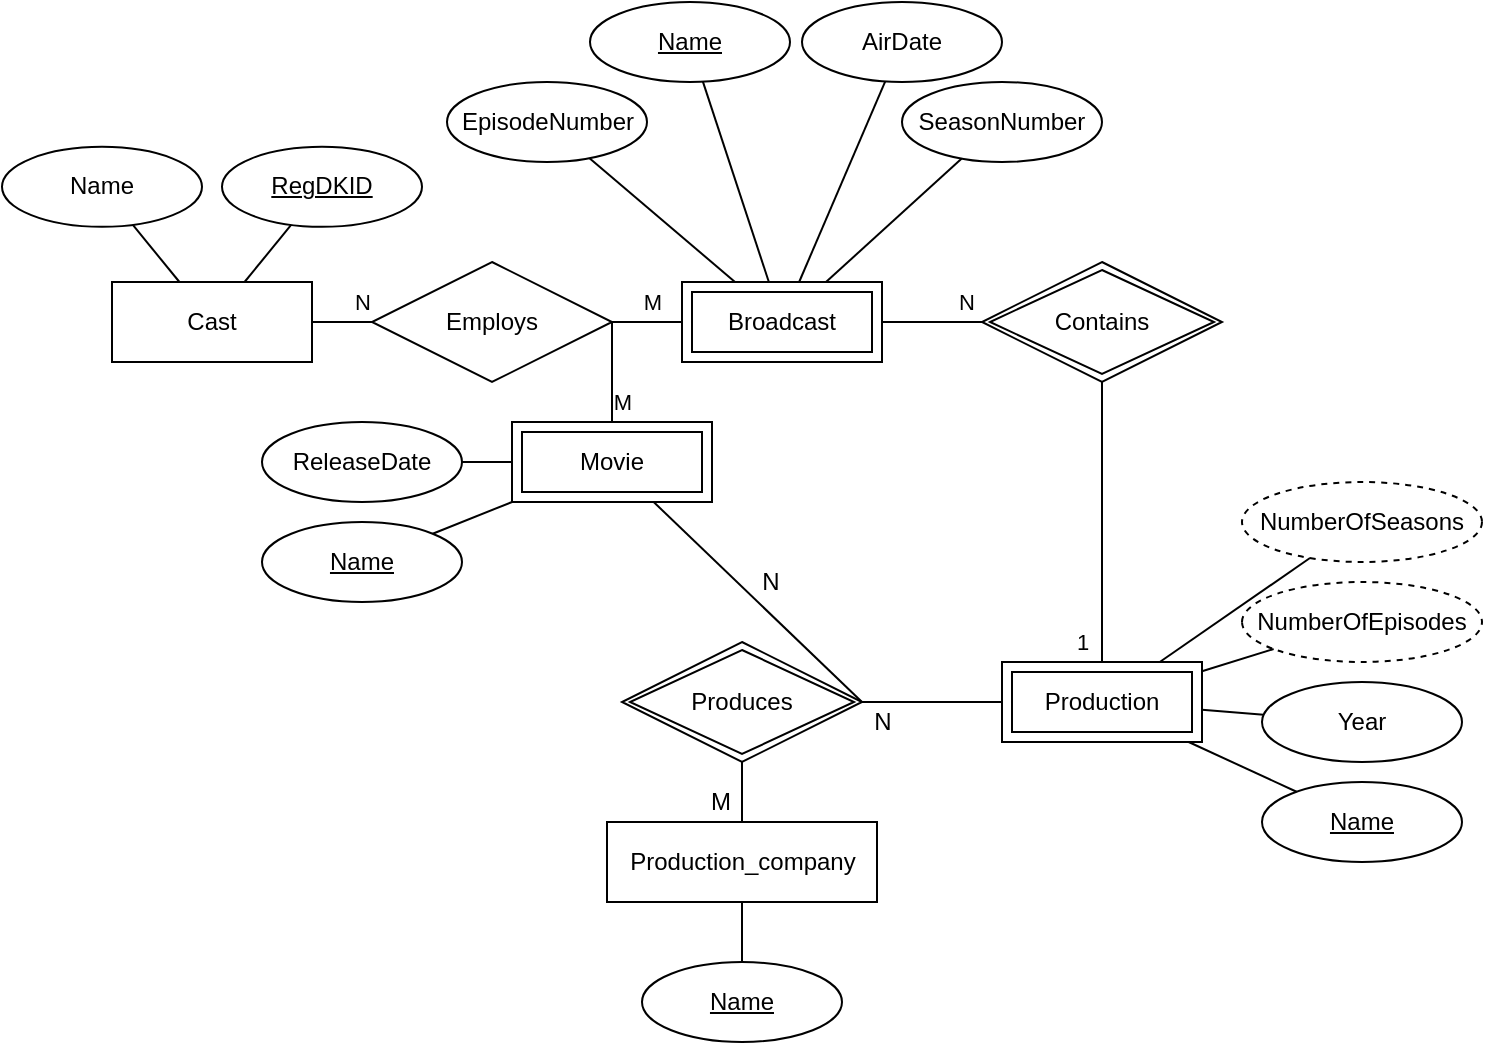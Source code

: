 <mxfile version="13.0.1" type="device"><diagram id="94S5O02CT6i9ytsMaZtP" name="Page-1"><mxGraphModel dx="1185" dy="685" grid="1" gridSize="10" guides="1" tooltips="1" connect="1" arrows="1" fold="1" page="1" pageScale="1" pageWidth="827" pageHeight="1169" background="none" math="0" shadow="0"><root><mxCell id="0"/><mxCell id="1" parent="0"/><mxCell id="K8gennD1SYYfGhOiDIG0-8" style="edgeStyle=orthogonalEdgeStyle;rounded=0;orthogonalLoop=1;jettySize=auto;html=1;endArrow=none;endFill=0;" edge="1" parent="1" source="K8gennD1SYYfGhOiDIG0-96" target="K8gennD1SYYfGhOiDIG0-7"><mxGeometry relative="1" as="geometry"><mxPoint x="620" y="340" as="sourcePoint"/></mxGeometry></mxCell><mxCell id="K8gennD1SYYfGhOiDIG0-10" value="1" style="edgeLabel;html=1;align=center;verticalAlign=middle;resizable=0;points=[];" vertex="1" connectable="0" parent="K8gennD1SYYfGhOiDIG0-8"><mxGeometry x="0.751" y="1" relative="1" as="geometry"><mxPoint x="-9" y="112.5" as="offset"/></mxGeometry></mxCell><mxCell id="K8gennD1SYYfGhOiDIG0-2" value="Cast" style="whiteSpace=wrap;html=1;align=center;" vertex="1" parent="1"><mxGeometry x="125" y="170" width="100" height="40" as="geometry"/></mxCell><mxCell id="K8gennD1SYYfGhOiDIG0-6" value="Broadcast" style="shape=ext;margin=3;double=1;whiteSpace=wrap;html=1;align=center;" vertex="1" parent="1"><mxGeometry x="410" y="170" width="100" height="40" as="geometry"/></mxCell><mxCell id="K8gennD1SYYfGhOiDIG0-9" value="N" style="edgeStyle=orthogonalEdgeStyle;rounded=0;orthogonalLoop=1;jettySize=auto;html=1;entryX=1;entryY=0.5;entryDx=0;entryDy=0;endArrow=none;endFill=0;" edge="1" parent="1" source="K8gennD1SYYfGhOiDIG0-7" target="K8gennD1SYYfGhOiDIG0-6"><mxGeometry x="-0.667" y="-10" relative="1" as="geometry"><mxPoint as="offset"/></mxGeometry></mxCell><mxCell id="K8gennD1SYYfGhOiDIG0-7" value="Contains" style="shape=rhombus;double=1;perimeter=rhombusPerimeter;whiteSpace=wrap;html=1;align=center;" vertex="1" parent="1"><mxGeometry x="560" y="160" width="120" height="60" as="geometry"/></mxCell><mxCell id="K8gennD1SYYfGhOiDIG0-14" value="Name" style="ellipse;whiteSpace=wrap;html=1;align=center;fontStyle=4;" vertex="1" parent="1"><mxGeometry x="364" y="30" width="100" height="40" as="geometry"/></mxCell><mxCell id="K8gennD1SYYfGhOiDIG0-15" value="AirDate" style="ellipse;whiteSpace=wrap;html=1;align=center;" vertex="1" parent="1"><mxGeometry x="470" y="30" width="100" height="40" as="geometry"/></mxCell><mxCell id="K8gennD1SYYfGhOiDIG0-17" value="SeasonNumber" style="ellipse;whiteSpace=wrap;html=1;align=center;" vertex="1" parent="1"><mxGeometry x="520" y="70" width="100" height="40" as="geometry"/></mxCell><mxCell id="K8gennD1SYYfGhOiDIG0-22" value="" style="endArrow=none;html=1;rounded=0;exitX=1;exitY=0.5;exitDx=0;exitDy=0;entryX=0;entryY=0.5;entryDx=0;entryDy=0;" edge="1" parent="1" source="K8gennD1SYYfGhOiDIG0-36" target="K8gennD1SYYfGhOiDIG0-6"><mxGeometry relative="1" as="geometry"><mxPoint x="405" y="180" as="sourcePoint"/><mxPoint x="615" y="140" as="targetPoint"/></mxGeometry></mxCell><mxCell id="K8gennD1SYYfGhOiDIG0-40" value="M" style="edgeLabel;html=1;align=center;verticalAlign=middle;resizable=0;points=[];" vertex="1" connectable="0" parent="K8gennD1SYYfGhOiDIG0-22"><mxGeometry x="-0.546" y="2" relative="1" as="geometry"><mxPoint x="11.67" y="-8" as="offset"/></mxGeometry></mxCell><mxCell id="K8gennD1SYYfGhOiDIG0-23" value="" style="endArrow=none;html=1;rounded=0;" edge="1" parent="1" source="K8gennD1SYYfGhOiDIG0-14" target="K8gennD1SYYfGhOiDIG0-6"><mxGeometry relative="1" as="geometry"><mxPoint x="415.0" y="122.43" as="sourcePoint"/><mxPoint x="475" y="132.43" as="targetPoint"/></mxGeometry></mxCell><mxCell id="K8gennD1SYYfGhOiDIG0-25" value="" style="endArrow=none;html=1;rounded=0;" edge="1" parent="1" source="K8gennD1SYYfGhOiDIG0-15" target="K8gennD1SYYfGhOiDIG0-6"><mxGeometry relative="1" as="geometry"><mxPoint x="365.0" y="212.43" as="sourcePoint"/><mxPoint x="425" y="222.43" as="targetPoint"/></mxGeometry></mxCell><mxCell id="K8gennD1SYYfGhOiDIG0-26" value="" style="endArrow=none;html=1;rounded=0;" edge="1" parent="1" source="K8gennD1SYYfGhOiDIG0-17" target="K8gennD1SYYfGhOiDIG0-6"><mxGeometry relative="1" as="geometry"><mxPoint x="375.0" y="222.43" as="sourcePoint"/><mxPoint x="435" y="232.43" as="targetPoint"/></mxGeometry></mxCell><mxCell id="K8gennD1SYYfGhOiDIG0-27" value="" style="endArrow=none;html=1;rounded=0;" edge="1" parent="1" source="K8gennD1SYYfGhOiDIG0-95" target="K8gennD1SYYfGhOiDIG0-6"><mxGeometry relative="1" as="geometry"><mxPoint x="355" y="122.43" as="sourcePoint"/><mxPoint x="445" y="242.43" as="targetPoint"/></mxGeometry></mxCell><mxCell id="K8gennD1SYYfGhOiDIG0-28" value="Name" style="ellipse;whiteSpace=wrap;html=1;align=center;fontStyle=4;flipH=1;flipV=1;" vertex="1" parent="1"><mxGeometry x="700" y="420" width="100" height="40" as="geometry"/></mxCell><mxCell id="K8gennD1SYYfGhOiDIG0-29" value="Year" style="ellipse;whiteSpace=wrap;html=1;align=center;flipH=1;flipV=1;" vertex="1" parent="1"><mxGeometry x="700" y="370" width="100" height="40" as="geometry"/></mxCell><mxCell id="K8gennD1SYYfGhOiDIG0-32" value="NumberOfSeasons" style="ellipse;whiteSpace=wrap;html=1;align=center;dashed=1;" vertex="1" parent="1"><mxGeometry x="690" y="270" width="120" height="40" as="geometry"/></mxCell><mxCell id="K8gennD1SYYfGhOiDIG0-34" value="NumberOfEpisodes" style="ellipse;whiteSpace=wrap;html=1;align=center;dashed=1;flipH=1;flipV=1;" vertex="1" parent="1"><mxGeometry x="690" y="320" width="120" height="40" as="geometry"/></mxCell><mxCell id="K8gennD1SYYfGhOiDIG0-36" value="Employs" style="shape=rhombus;perimeter=rhombusPerimeter;whiteSpace=wrap;html=1;align=center;" vertex="1" parent="1"><mxGeometry x="255" y="160" width="120" height="60" as="geometry"/></mxCell><mxCell id="K8gennD1SYYfGhOiDIG0-37" value="" style="endArrow=none;html=1;rounded=0;exitX=0;exitY=0.5;exitDx=0;exitDy=0;entryX=1;entryY=0.5;entryDx=0;entryDy=0;" edge="1" parent="1" source="K8gennD1SYYfGhOiDIG0-36" target="K8gennD1SYYfGhOiDIG0-2"><mxGeometry relative="1" as="geometry"><mxPoint x="315" y="200" as="sourcePoint"/><mxPoint x="475" y="200" as="targetPoint"/></mxGeometry></mxCell><mxCell id="K8gennD1SYYfGhOiDIG0-39" value="N" style="edgeLabel;html=1;align=center;verticalAlign=middle;resizable=0;points=[];" vertex="1" connectable="0" parent="K8gennD1SYYfGhOiDIG0-37"><mxGeometry x="-0.491" y="-1" relative="1" as="geometry"><mxPoint x="2.57" y="-9" as="offset"/></mxGeometry></mxCell><mxCell id="K8gennD1SYYfGhOiDIG0-42" value="RegDKID" style="ellipse;whiteSpace=wrap;html=1;align=center;fontStyle=4;" vertex="1" parent="1"><mxGeometry x="180" y="102.43" width="100" height="40" as="geometry"/></mxCell><mxCell id="K8gennD1SYYfGhOiDIG0-44" value="Name" style="ellipse;whiteSpace=wrap;html=1;align=center;" vertex="1" parent="1"><mxGeometry x="70" y="102.43" width="100" height="40" as="geometry"/></mxCell><mxCell id="K8gennD1SYYfGhOiDIG0-45" value="" style="endArrow=none;html=1;rounded=0;" edge="1" parent="1" source="K8gennD1SYYfGhOiDIG0-42" target="K8gennD1SYYfGhOiDIG0-2"><mxGeometry relative="1" as="geometry"><mxPoint x="205" y="150" as="sourcePoint"/><mxPoint x="365" y="150" as="targetPoint"/></mxGeometry></mxCell><mxCell id="K8gennD1SYYfGhOiDIG0-46" value="" style="endArrow=none;html=1;rounded=0;" edge="1" parent="1" source="K8gennD1SYYfGhOiDIG0-44" target="K8gennD1SYYfGhOiDIG0-2"><mxGeometry relative="1" as="geometry"><mxPoint x="205" y="150" as="sourcePoint"/><mxPoint x="365" y="150" as="targetPoint"/></mxGeometry></mxCell><mxCell id="K8gennD1SYYfGhOiDIG0-48" value="" style="endArrow=none;html=1;rounded=0;" edge="1" parent="1" source="K8gennD1SYYfGhOiDIG0-29" target="K8gennD1SYYfGhOiDIG0-96"><mxGeometry relative="1" as="geometry"><mxPoint x="840" y="250" as="sourcePoint"/><mxPoint x="620" y="380" as="targetPoint"/></mxGeometry></mxCell><mxCell id="K8gennD1SYYfGhOiDIG0-49" value="" style="endArrow=none;html=1;rounded=0;" edge="1" parent="1" source="K8gennD1SYYfGhOiDIG0-28" target="K8gennD1SYYfGhOiDIG0-96"><mxGeometry relative="1" as="geometry"><mxPoint x="720" y="180" as="sourcePoint"/><mxPoint x="600" y="380" as="targetPoint"/></mxGeometry></mxCell><mxCell id="K8gennD1SYYfGhOiDIG0-50" value="" style="endArrow=none;html=1;rounded=0;" edge="1" parent="1" source="K8gennD1SYYfGhOiDIG0-32" target="K8gennD1SYYfGhOiDIG0-96"><mxGeometry relative="1" as="geometry"><mxPoint x="525.598" y="395.273" as="sourcePoint"/><mxPoint x="570" y="378.682" as="targetPoint"/></mxGeometry></mxCell><mxCell id="K8gennD1SYYfGhOiDIG0-51" value="" style="endArrow=none;html=1;rounded=0;" edge="1" parent="1" source="K8gennD1SYYfGhOiDIG0-34" target="K8gennD1SYYfGhOiDIG0-96"><mxGeometry relative="1" as="geometry"><mxPoint x="900" y="239.66" as="sourcePoint"/><mxPoint x="642.0" y="380" as="targetPoint"/></mxGeometry></mxCell><mxCell id="K8gennD1SYYfGhOiDIG0-53" value="ReleaseDate" style="ellipse;whiteSpace=wrap;html=1;align=center;" vertex="1" parent="1"><mxGeometry x="200" y="240" width="100" height="40" as="geometry"/></mxCell><mxCell id="K8gennD1SYYfGhOiDIG0-54" value="Name" style="ellipse;whiteSpace=wrap;html=1;align=center;fontStyle=4;" vertex="1" parent="1"><mxGeometry x="200" y="290" width="100" height="40" as="geometry"/></mxCell><mxCell id="K8gennD1SYYfGhOiDIG0-63" value="" style="endArrow=none;html=1;rounded=0;" edge="1" parent="1" source="K8gennD1SYYfGhOiDIG0-103" target="K8gennD1SYYfGhOiDIG0-54"><mxGeometry relative="1" as="geometry"><mxPoint x="355.829" y="280" as="sourcePoint"/><mxPoint x="535" y="330" as="targetPoint"/></mxGeometry></mxCell><mxCell id="K8gennD1SYYfGhOiDIG0-64" value="" style="endArrow=none;html=1;rounded=0;" edge="1" parent="1" source="K8gennD1SYYfGhOiDIG0-53" target="K8gennD1SYYfGhOiDIG0-103"><mxGeometry relative="1" as="geometry"><mxPoint x="375" y="330" as="sourcePoint"/><mxPoint x="333.333" y="280" as="targetPoint"/></mxGeometry></mxCell><mxCell id="K8gennD1SYYfGhOiDIG0-65" value="" style="endArrow=none;html=1;rounded=0;exitX=1;exitY=0.5;exitDx=0;exitDy=0;" edge="1" parent="1" source="K8gennD1SYYfGhOiDIG0-36" target="K8gennD1SYYfGhOiDIG0-103"><mxGeometry relative="1" as="geometry"><mxPoint x="505" y="310" as="sourcePoint"/><mxPoint x="375" y="240" as="targetPoint"/></mxGeometry></mxCell><mxCell id="K8gennD1SYYfGhOiDIG0-67" value="M" style="edgeLabel;html=1;align=center;verticalAlign=middle;resizable=0;points=[];" vertex="1" connectable="0" parent="K8gennD1SYYfGhOiDIG0-65"><mxGeometry x="-0.392" relative="1" as="geometry"><mxPoint x="5" y="25" as="offset"/></mxGeometry></mxCell><mxCell id="K8gennD1SYYfGhOiDIG0-95" value="EpisodeNumber" style="ellipse;whiteSpace=wrap;html=1;align=center;" vertex="1" parent="1"><mxGeometry x="292.5" y="70" width="100" height="40" as="geometry"/></mxCell><mxCell id="K8gennD1SYYfGhOiDIG0-96" value="Production" style="shape=ext;margin=3;double=1;whiteSpace=wrap;html=1;align=center;rounded=0;shadow=0;glass=0;comic=0;strokeColor=#000000;gradientColor=none;" vertex="1" parent="1"><mxGeometry x="570" y="360" width="100" height="40" as="geometry"/></mxCell><mxCell id="K8gennD1SYYfGhOiDIG0-99" value="Production_company" style="whiteSpace=wrap;html=1;align=center;rounded=0;shadow=0;glass=0;comic=0;strokeColor=#000000;gradientColor=none;" vertex="1" parent="1"><mxGeometry x="372.5" y="440" width="135" height="40" as="geometry"/></mxCell><mxCell id="K8gennD1SYYfGhOiDIG0-100" value="Produces" style="shape=rhombus;double=1;perimeter=rhombusPerimeter;whiteSpace=wrap;html=1;align=center;rounded=0;shadow=0;glass=0;comic=0;strokeColor=#000000;gradientColor=none;" vertex="1" parent="1"><mxGeometry x="380" y="350" width="120" height="60" as="geometry"/></mxCell><mxCell id="K8gennD1SYYfGhOiDIG0-101" value="" style="endArrow=none;html=1;rounded=0;entryX=0.5;entryY=1;entryDx=0;entryDy=0;" edge="1" parent="1" source="K8gennD1SYYfGhOiDIG0-99" target="K8gennD1SYYfGhOiDIG0-100"><mxGeometry relative="1" as="geometry"><mxPoint x="370" y="320" as="sourcePoint"/><mxPoint x="530" y="320" as="targetPoint"/></mxGeometry></mxCell><mxCell id="K8gennD1SYYfGhOiDIG0-102" value="" style="endArrow=none;html=1;rounded=0;exitX=1;exitY=0.5;exitDx=0;exitDy=0;" edge="1" parent="1" source="K8gennD1SYYfGhOiDIG0-100" target="K8gennD1SYYfGhOiDIG0-96"><mxGeometry relative="1" as="geometry"><mxPoint x="370" y="320" as="sourcePoint"/><mxPoint x="530" y="320" as="targetPoint"/></mxGeometry></mxCell><mxCell id="K8gennD1SYYfGhOiDIG0-103" value="Movie" style="shape=ext;margin=3;double=1;whiteSpace=wrap;html=1;align=center;rounded=0;shadow=0;glass=0;comic=0;strokeColor=#000000;gradientColor=none;" vertex="1" parent="1"><mxGeometry x="325" y="240" width="100" height="40" as="geometry"/></mxCell><mxCell id="K8gennD1SYYfGhOiDIG0-104" value="" style="endArrow=none;html=1;rounded=0;entryX=1;entryY=0.5;entryDx=0;entryDy=0;" edge="1" parent="1" source="K8gennD1SYYfGhOiDIG0-103" target="K8gennD1SYYfGhOiDIG0-100"><mxGeometry relative="1" as="geometry"><mxPoint x="420" y="320" as="sourcePoint"/><mxPoint x="580" y="320" as="targetPoint"/></mxGeometry></mxCell><mxCell id="K8gennD1SYYfGhOiDIG0-106" value="Name" style="ellipse;whiteSpace=wrap;html=1;align=center;fontStyle=4;rounded=0;shadow=0;glass=0;comic=0;strokeColor=#000000;gradientColor=none;" vertex="1" parent="1"><mxGeometry x="390" y="510" width="100" height="40" as="geometry"/></mxCell><mxCell id="K8gennD1SYYfGhOiDIG0-107" value="" style="endArrow=none;html=1;rounded=0;" edge="1" parent="1" source="K8gennD1SYYfGhOiDIG0-99" target="K8gennD1SYYfGhOiDIG0-106"><mxGeometry relative="1" as="geometry"><mxPoint x="370" y="490" as="sourcePoint"/><mxPoint x="530" y="490" as="targetPoint"/></mxGeometry></mxCell><mxCell id="K8gennD1SYYfGhOiDIG0-108" value="N" style="text;html=1;align=center;verticalAlign=middle;resizable=0;points=[];autosize=1;" vertex="1" parent="1"><mxGeometry x="444" y="310" width="20" height="20" as="geometry"/></mxCell><mxCell id="K8gennD1SYYfGhOiDIG0-109" value="M" style="text;html=1;align=center;verticalAlign=middle;resizable=0;points=[];autosize=1;" vertex="1" parent="1"><mxGeometry x="414" y="420" width="30" height="20" as="geometry"/></mxCell><mxCell id="K8gennD1SYYfGhOiDIG0-110" value="N" style="text;html=1;align=center;verticalAlign=middle;resizable=0;points=[];autosize=1;" vertex="1" parent="1"><mxGeometry x="500" y="380" width="20" height="20" as="geometry"/></mxCell></root></mxGraphModel></diagram></mxfile>